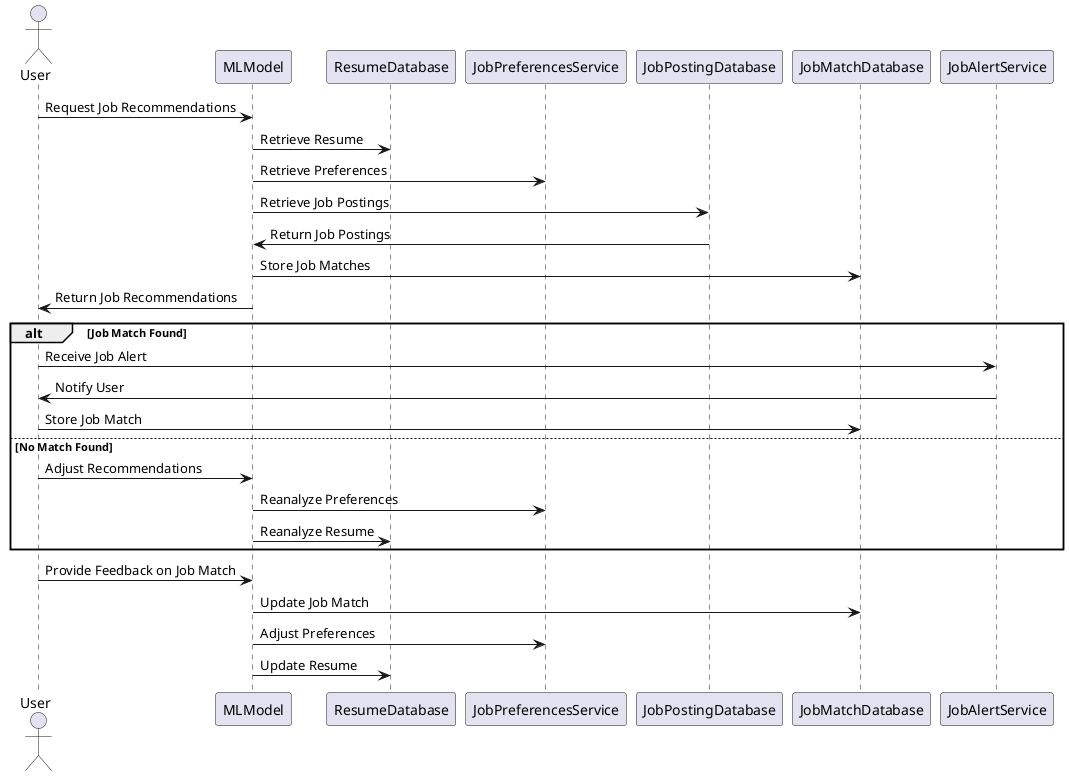 @startuml
actor User

User -> MLModel : Request Job Recommendations
MLModel -> ResumeDatabase : Retrieve Resume
MLModel -> JobPreferencesService : Retrieve Preferences
MLModel -> JobPostingDatabase : Retrieve Job Postings
JobPostingDatabase -> MLModel : Return Job Postings
MLModel -> JobMatchDatabase : Store Job Matches
MLModel -> User : Return Job Recommendations

alt Job Match Found
    User -> JobAlertService : Receive Job Alert
    JobAlertService -> User : Notify User
    User -> JobMatchDatabase : Store Job Match
else No Match Found
    User -> MLModel : Adjust Recommendations
    MLModel -> JobPreferencesService : Reanalyze Preferences
    MLModel -> ResumeDatabase : Reanalyze Resume
end

User -> MLModel : Provide Feedback on Job Match
MLModel -> JobMatchDatabase : Update Job Match
MLModel -> JobPreferencesService : Adjust Preferences
MLModel -> ResumeDatabase : Update Resume

@enduml
